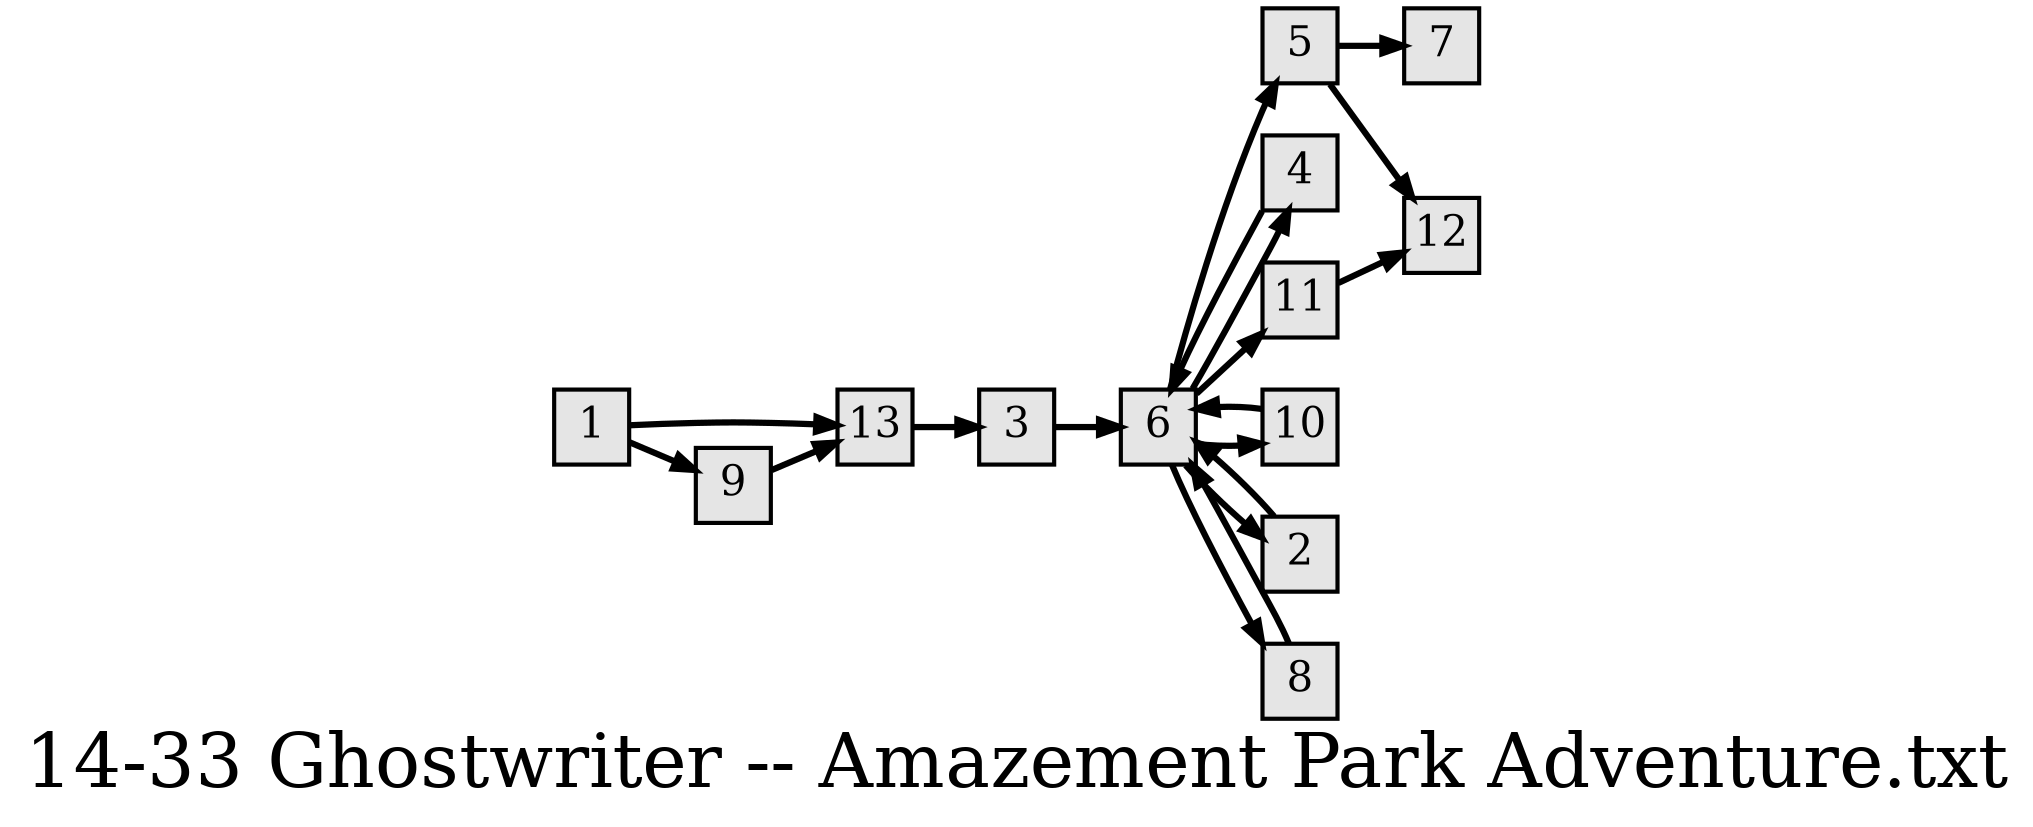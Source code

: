 digraph g{
  graph [ label="14-33 Ghostwriter -- Amazement Park Adventure.txt" rankdir=LR, ordering=out, fontsize=36, nodesep="0.35", ranksep="0.45"];
  node  [shape=rect, penwidth=2, fontsize=20, style=filled, fillcolor=grey90, margin="0,0", labelfloat=true, regular=true, fixedsize=true];
  edge  [labelfloat=true, penwidth=3, fontsize=12];
  1 -> 13;
  1 -> 9;
  2 -> 6;
  3 -> 6;
  4 -> 6;
  5 -> 7;
  5 -> 12;
  6 -> 5;
  6 -> 4;
  6 -> 11;
  6 -> 10;
  6 -> 2;
  6 -> 8;
  7;
  8 -> 6;
  9 -> 13;
  10 -> 6;
  11 -> 12;
  13 -> 3;
}

